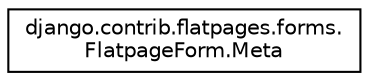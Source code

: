 digraph "Graphical Class Hierarchy"
{
 // LATEX_PDF_SIZE
  edge [fontname="Helvetica",fontsize="10",labelfontname="Helvetica",labelfontsize="10"];
  node [fontname="Helvetica",fontsize="10",shape=record];
  rankdir="LR";
  Node0 [label="django.contrib.flatpages.forms.\lFlatpageForm.Meta",height=0.2,width=0.4,color="black", fillcolor="white", style="filled",URL="$classdjango_1_1contrib_1_1flatpages_1_1forms_1_1_flatpage_form_1_1_meta.html",tooltip=" "];
}
